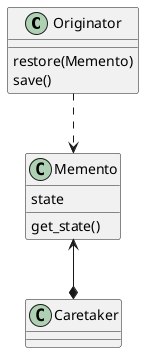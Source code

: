 @startuml

class Originator {
    restore(Memento)
    save()
}

class Memento {
    get_state()
    state
}
Originator ..> Memento

class Caretaker {
}
Memento <--* Caretaker

@enduml
